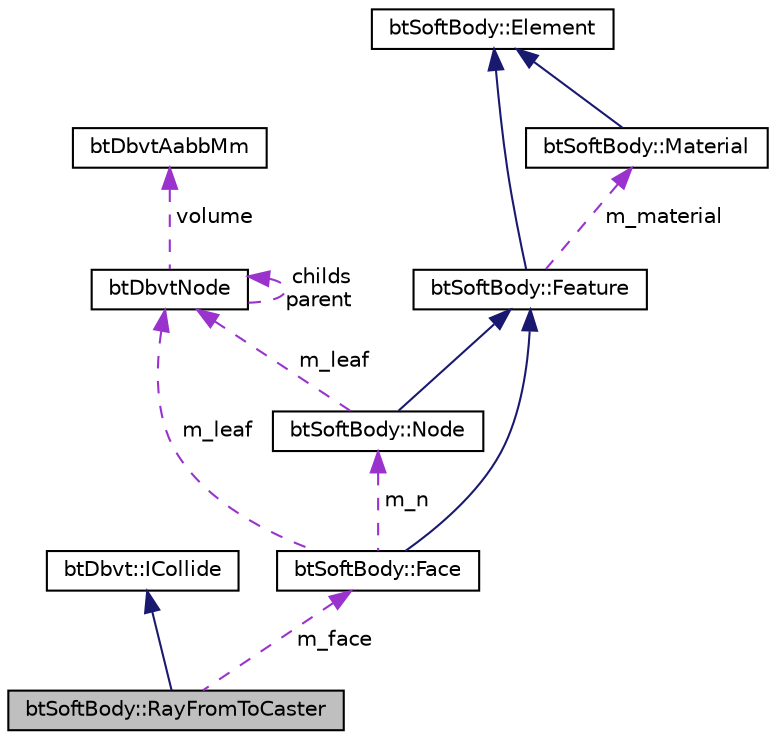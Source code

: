 digraph "btSoftBody::RayFromToCaster"
{
  edge [fontname="Helvetica",fontsize="10",labelfontname="Helvetica",labelfontsize="10"];
  node [fontname="Helvetica",fontsize="10",shape=record];
  Node1 [label="btSoftBody::RayFromToCaster",height=0.2,width=0.4,color="black", fillcolor="grey75", style="filled", fontcolor="black"];
  Node2 -> Node1 [dir="back",color="midnightblue",fontsize="10",style="solid",fontname="Helvetica"];
  Node2 [label="btDbvt::ICollide",height=0.2,width=0.4,color="black", fillcolor="white", style="filled",URL="$structbt_dbvt_1_1_i_collide.html"];
  Node3 -> Node1 [dir="back",color="darkorchid3",fontsize="10",style="dashed",label=" m_face" ,fontname="Helvetica"];
  Node3 [label="btSoftBody::Face",height=0.2,width=0.4,color="black", fillcolor="white", style="filled",URL="$structbt_soft_body_1_1_face.html"];
  Node4 -> Node3 [dir="back",color="midnightblue",fontsize="10",style="solid",fontname="Helvetica"];
  Node4 [label="btSoftBody::Feature",height=0.2,width=0.4,color="black", fillcolor="white", style="filled",URL="$structbt_soft_body_1_1_feature.html"];
  Node5 -> Node4 [dir="back",color="midnightblue",fontsize="10",style="solid",fontname="Helvetica"];
  Node5 [label="btSoftBody::Element",height=0.2,width=0.4,color="black", fillcolor="white", style="filled",URL="$structbt_soft_body_1_1_element.html"];
  Node6 -> Node4 [dir="back",color="darkorchid3",fontsize="10",style="dashed",label=" m_material" ,fontname="Helvetica"];
  Node6 [label="btSoftBody::Material",height=0.2,width=0.4,color="black", fillcolor="white", style="filled",URL="$structbt_soft_body_1_1_material.html"];
  Node5 -> Node6 [dir="back",color="midnightblue",fontsize="10",style="solid",fontname="Helvetica"];
  Node7 -> Node3 [dir="back",color="darkorchid3",fontsize="10",style="dashed",label=" m_n" ,fontname="Helvetica"];
  Node7 [label="btSoftBody::Node",height=0.2,width=0.4,color="black", fillcolor="white", style="filled",URL="$structbt_soft_body_1_1_node.html"];
  Node4 -> Node7 [dir="back",color="midnightblue",fontsize="10",style="solid",fontname="Helvetica"];
  Node8 -> Node7 [dir="back",color="darkorchid3",fontsize="10",style="dashed",label=" m_leaf" ,fontname="Helvetica"];
  Node8 [label="btDbvtNode",height=0.2,width=0.4,color="black", fillcolor="white", style="filled",URL="$structbt_dbvt_node.html"];
  Node9 -> Node8 [dir="back",color="darkorchid3",fontsize="10",style="dashed",label=" volume" ,fontname="Helvetica"];
  Node9 [label="btDbvtAabbMm",height=0.2,width=0.4,color="black", fillcolor="white", style="filled",URL="$structbt_dbvt_aabb_mm.html"];
  Node8 -> Node8 [dir="back",color="darkorchid3",fontsize="10",style="dashed",label=" childs\nparent" ,fontname="Helvetica"];
  Node8 -> Node3 [dir="back",color="darkorchid3",fontsize="10",style="dashed",label=" m_leaf" ,fontname="Helvetica"];
}
